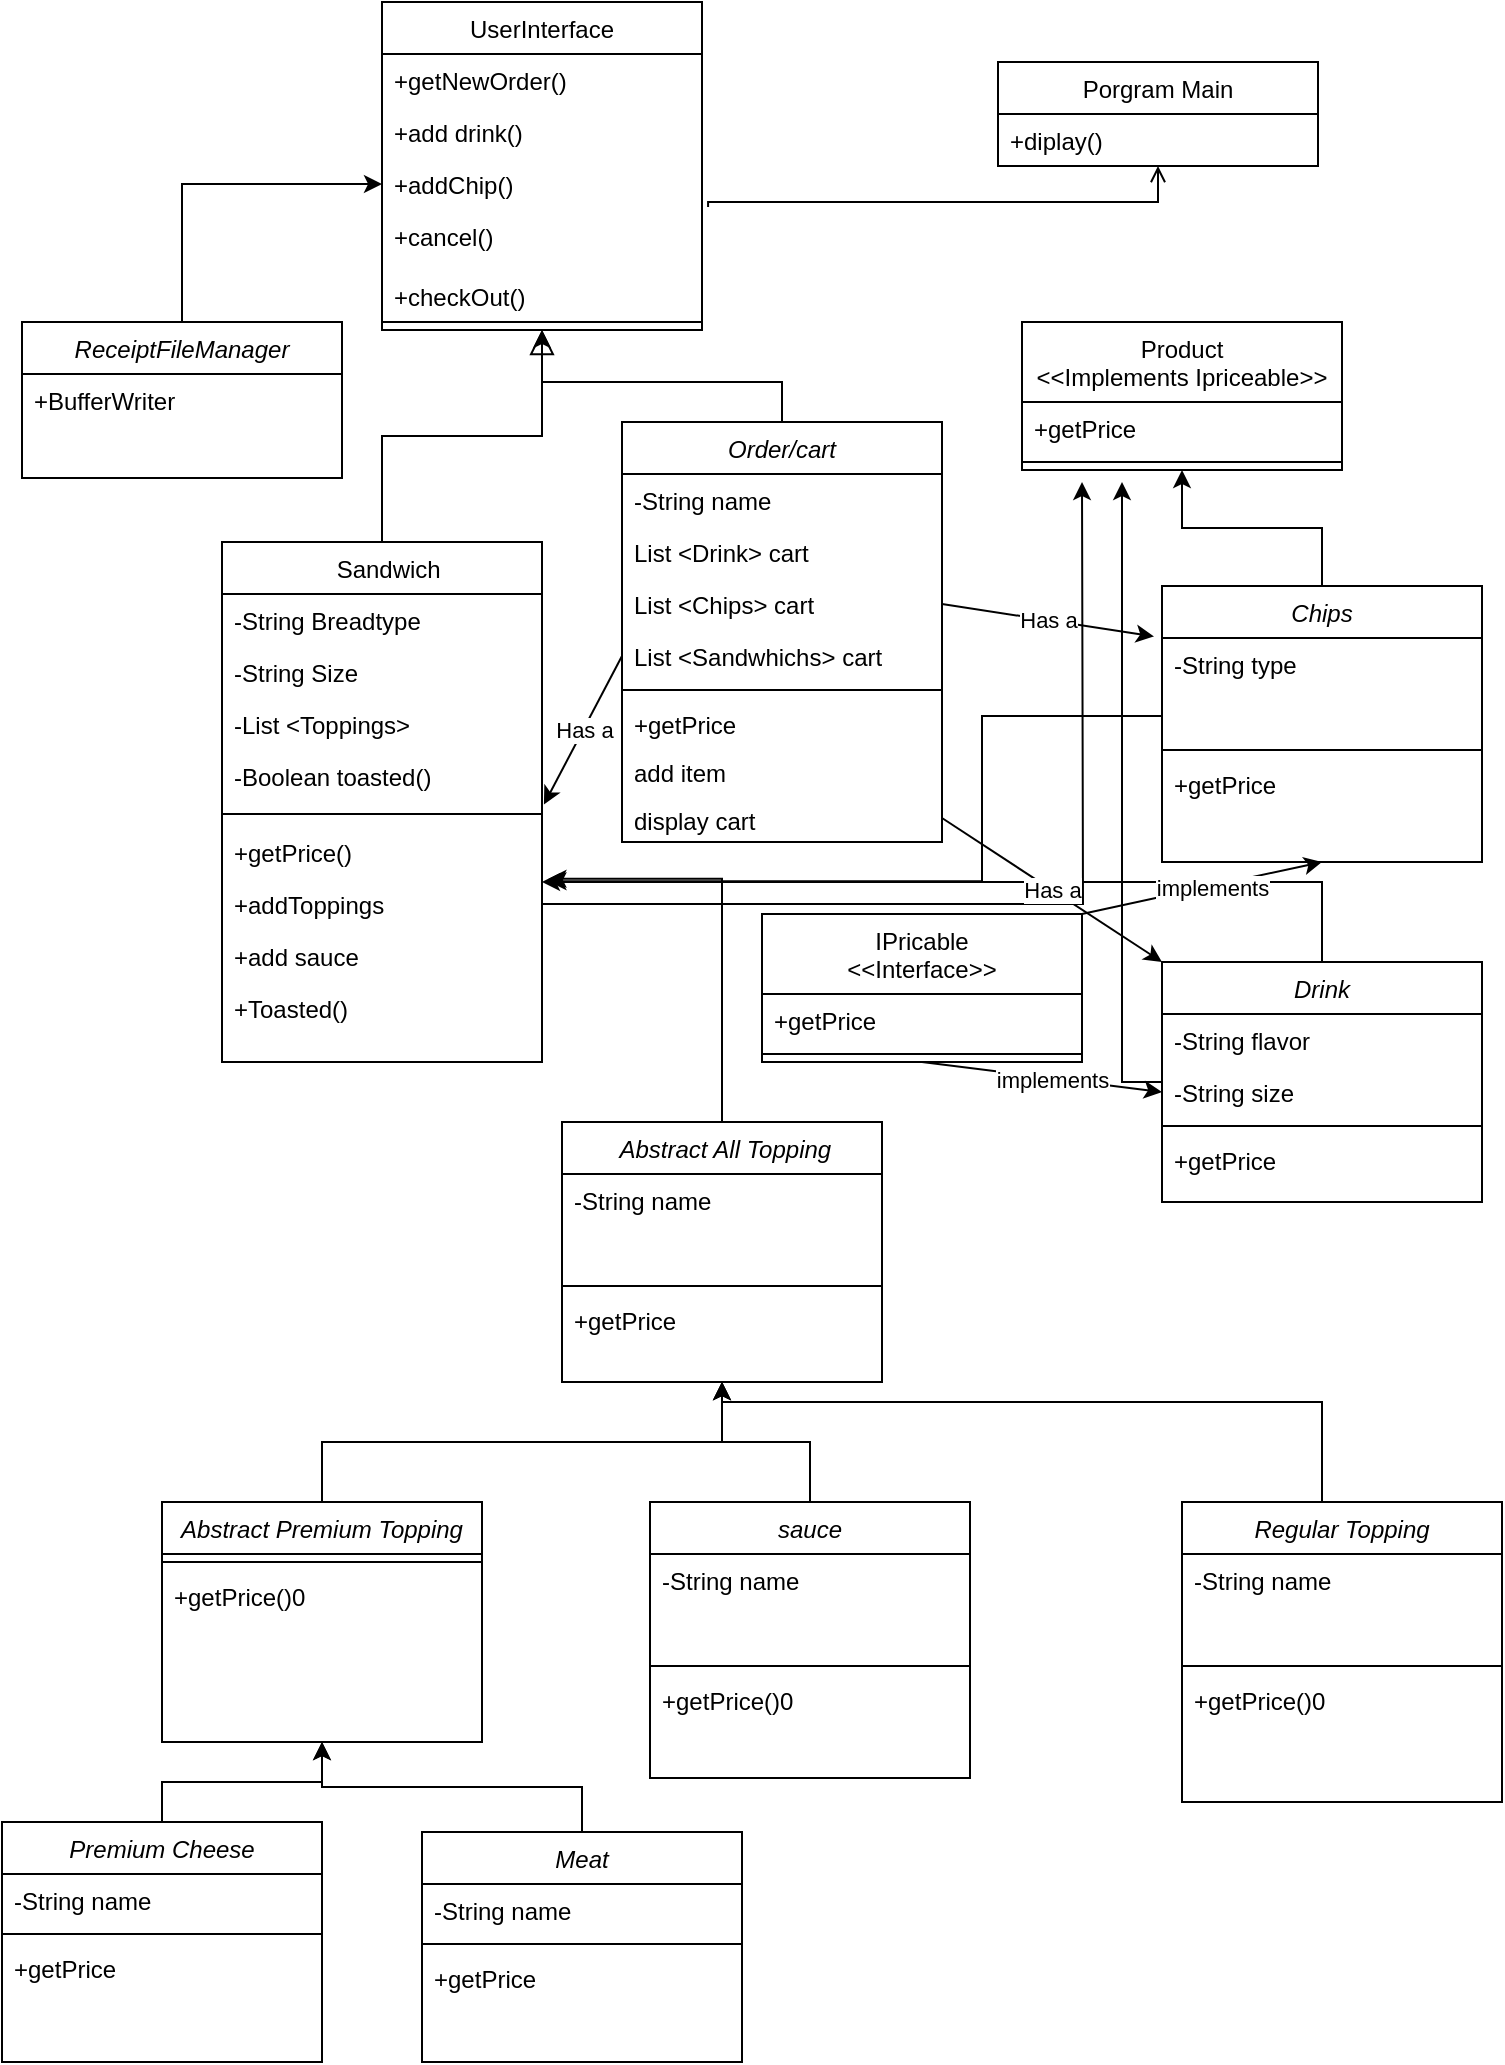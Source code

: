 <mxfile version="24.7.17">
  <diagram id="C5RBs43oDa-KdzZeNtuy" name="Page-1">
    <mxGraphModel dx="1760" dy="740" grid="1" gridSize="10" guides="1" tooltips="1" connect="1" arrows="1" fold="1" page="1" pageScale="1" pageWidth="827" pageHeight="1169" math="0" shadow="0">
      <root>
        <mxCell id="WIyWlLk6GJQsqaUBKTNV-0" />
        <mxCell id="WIyWlLk6GJQsqaUBKTNV-1" parent="WIyWlLk6GJQsqaUBKTNV-0" />
        <mxCell id="zkfFHV4jXpPFQw0GAbJ--6" value="  Sandwich" style="swimlane;fontStyle=0;align=center;verticalAlign=top;childLayout=stackLayout;horizontal=1;startSize=26;horizontalStack=0;resizeParent=1;resizeLast=0;collapsible=1;marginBottom=0;rounded=0;shadow=0;strokeWidth=1;" parent="WIyWlLk6GJQsqaUBKTNV-1" vertex="1">
          <mxGeometry x="120" y="360" width="160" height="260" as="geometry">
            <mxRectangle x="130" y="380" width="160" height="26" as="alternateBounds" />
          </mxGeometry>
        </mxCell>
        <mxCell id="zkfFHV4jXpPFQw0GAbJ--7" value="-String Breadtype&#xa;" style="text;align=left;verticalAlign=top;spacingLeft=4;spacingRight=4;overflow=hidden;rotatable=0;points=[[0,0.5],[1,0.5]];portConstraint=eastwest;" parent="zkfFHV4jXpPFQw0GAbJ--6" vertex="1">
          <mxGeometry y="26" width="160" height="26" as="geometry" />
        </mxCell>
        <mxCell id="zkfFHV4jXpPFQw0GAbJ--8" value="-String Size" style="text;align=left;verticalAlign=top;spacingLeft=4;spacingRight=4;overflow=hidden;rotatable=0;points=[[0,0.5],[1,0.5]];portConstraint=eastwest;rounded=0;shadow=0;html=0;" parent="zkfFHV4jXpPFQw0GAbJ--6" vertex="1">
          <mxGeometry y="52" width="160" height="26" as="geometry" />
        </mxCell>
        <mxCell id="WnvePumeRi0spUDsy9pE-118" value="-List &lt;Toppings&gt;" style="text;align=left;verticalAlign=top;spacingLeft=4;spacingRight=4;overflow=hidden;rotatable=0;points=[[0,0.5],[1,0.5]];portConstraint=eastwest;" parent="zkfFHV4jXpPFQw0GAbJ--6" vertex="1">
          <mxGeometry y="78" width="160" height="26" as="geometry" />
        </mxCell>
        <mxCell id="WnvePumeRi0spUDsy9pE-119" value="-Boolean toasted()" style="text;align=left;verticalAlign=top;spacingLeft=4;spacingRight=4;overflow=hidden;rotatable=0;points=[[0,0.5],[1,0.5]];portConstraint=eastwest;" parent="zkfFHV4jXpPFQw0GAbJ--6" vertex="1">
          <mxGeometry y="104" width="160" height="26" as="geometry" />
        </mxCell>
        <mxCell id="zkfFHV4jXpPFQw0GAbJ--9" value="" style="line;html=1;strokeWidth=1;align=left;verticalAlign=middle;spacingTop=-1;spacingLeft=3;spacingRight=3;rotatable=0;labelPosition=right;points=[];portConstraint=eastwest;" parent="zkfFHV4jXpPFQw0GAbJ--6" vertex="1">
          <mxGeometry y="130" width="160" height="12" as="geometry" />
        </mxCell>
        <mxCell id="WnvePumeRi0spUDsy9pE-21" value="+getPrice()" style="text;align=left;verticalAlign=top;spacingLeft=4;spacingRight=4;overflow=hidden;rotatable=0;points=[[0,0.5],[1,0.5]];portConstraint=eastwest;" parent="zkfFHV4jXpPFQw0GAbJ--6" vertex="1">
          <mxGeometry y="142" width="160" height="26" as="geometry" />
        </mxCell>
        <mxCell id="gB0LFwGG7Khui_sUpHAU-6" style="edgeStyle=orthogonalEdgeStyle;rounded=0;orthogonalLoop=1;jettySize=auto;html=1;" edge="1" parent="zkfFHV4jXpPFQw0GAbJ--6" source="WnvePumeRi0spUDsy9pE-22">
          <mxGeometry relative="1" as="geometry">
            <mxPoint x="430" y="-30" as="targetPoint" />
          </mxGeometry>
        </mxCell>
        <mxCell id="WnvePumeRi0spUDsy9pE-22" value="+addToppings" style="text;align=left;verticalAlign=top;spacingLeft=4;spacingRight=4;overflow=hidden;rotatable=0;points=[[0,0.5],[1,0.5]];portConstraint=eastwest;" parent="zkfFHV4jXpPFQw0GAbJ--6" vertex="1">
          <mxGeometry y="168" width="160" height="26" as="geometry" />
        </mxCell>
        <mxCell id="WnvePumeRi0spUDsy9pE-23" value="+add sauce" style="text;align=left;verticalAlign=top;spacingLeft=4;spacingRight=4;overflow=hidden;rotatable=0;points=[[0,0.5],[1,0.5]];portConstraint=eastwest;" parent="zkfFHV4jXpPFQw0GAbJ--6" vertex="1">
          <mxGeometry y="194" width="160" height="26" as="geometry" />
        </mxCell>
        <mxCell id="zkfFHV4jXpPFQw0GAbJ--11" value="+Toasted() " style="text;align=left;verticalAlign=top;spacingLeft=4;spacingRight=4;overflow=hidden;rotatable=0;points=[[0,0.5],[1,0.5]];portConstraint=eastwest;" parent="zkfFHV4jXpPFQw0GAbJ--6" vertex="1">
          <mxGeometry y="220" width="160" height="26" as="geometry" />
        </mxCell>
        <mxCell id="zkfFHV4jXpPFQw0GAbJ--12" value="" style="endArrow=block;endSize=10;endFill=0;shadow=0;strokeWidth=1;rounded=0;curved=0;edgeStyle=elbowEdgeStyle;elbow=vertical;entryX=0.5;entryY=1;entryDx=0;entryDy=0;" parent="WIyWlLk6GJQsqaUBKTNV-1" source="zkfFHV4jXpPFQw0GAbJ--6" target="WnvePumeRi0spUDsy9pE-9" edge="1">
          <mxGeometry width="160" relative="1" as="geometry">
            <mxPoint x="200" y="203" as="sourcePoint" />
            <mxPoint x="290" y="290" as="targetPoint" />
          </mxGeometry>
        </mxCell>
        <mxCell id="zkfFHV4jXpPFQw0GAbJ--17" value="Porgram Main" style="swimlane;fontStyle=0;align=center;verticalAlign=top;childLayout=stackLayout;horizontal=1;startSize=26;horizontalStack=0;resizeParent=1;resizeLast=0;collapsible=1;marginBottom=0;rounded=0;shadow=0;strokeWidth=1;" parent="WIyWlLk6GJQsqaUBKTNV-1" vertex="1">
          <mxGeometry x="508" y="120" width="160" height="52" as="geometry">
            <mxRectangle x="550" y="140" width="160" height="26" as="alternateBounds" />
          </mxGeometry>
        </mxCell>
        <mxCell id="zkfFHV4jXpPFQw0GAbJ--19" value="+diplay()" style="text;align=left;verticalAlign=top;spacingLeft=4;spacingRight=4;overflow=hidden;rotatable=0;points=[[0,0.5],[1,0.5]];portConstraint=eastwest;rounded=0;shadow=0;html=0;" parent="zkfFHV4jXpPFQw0GAbJ--17" vertex="1">
          <mxGeometry y="26" width="160" height="26" as="geometry" />
        </mxCell>
        <mxCell id="zkfFHV4jXpPFQw0GAbJ--26" value="" style="endArrow=open;shadow=0;strokeWidth=1;rounded=0;curved=0;endFill=1;edgeStyle=elbowEdgeStyle;elbow=vertical;exitX=1.019;exitY=0.944;exitDx=0;exitDy=0;exitPerimeter=0;" parent="WIyWlLk6GJQsqaUBKTNV-1" source="WnvePumeRi0spUDsy9pE-12" target="zkfFHV4jXpPFQw0GAbJ--17" edge="1">
          <mxGeometry x="0.5" y="41" relative="1" as="geometry">
            <mxPoint x="370" y="190" as="sourcePoint" />
            <mxPoint x="540" y="192" as="targetPoint" />
            <mxPoint x="-40" y="32" as="offset" />
            <Array as="points">
              <mxPoint x="360" y="190" />
            </Array>
          </mxGeometry>
        </mxCell>
        <mxCell id="WnvePumeRi0spUDsy9pE-9" value="UserInterface" style="swimlane;fontStyle=0;align=center;verticalAlign=top;childLayout=stackLayout;horizontal=1;startSize=26;horizontalStack=0;resizeParent=1;resizeLast=0;collapsible=1;marginBottom=0;rounded=0;shadow=0;strokeWidth=1;" parent="WIyWlLk6GJQsqaUBKTNV-1" vertex="1">
          <mxGeometry x="200" y="90" width="160" height="164" as="geometry">
            <mxRectangle x="550" y="140" width="160" height="26" as="alternateBounds" />
          </mxGeometry>
        </mxCell>
        <mxCell id="WnvePumeRi0spUDsy9pE-10" value="+getNewOrder()" style="text;align=left;verticalAlign=top;spacingLeft=4;spacingRight=4;overflow=hidden;rotatable=0;points=[[0,0.5],[1,0.5]];portConstraint=eastwest;rounded=0;shadow=0;html=0;" parent="WnvePumeRi0spUDsy9pE-9" vertex="1">
          <mxGeometry y="26" width="160" height="26" as="geometry" />
        </mxCell>
        <mxCell id="WnvePumeRi0spUDsy9pE-11" value="+add drink()" style="text;align=left;verticalAlign=top;spacingLeft=4;spacingRight=4;overflow=hidden;rotatable=0;points=[[0,0.5],[1,0.5]];portConstraint=eastwest;rounded=0;shadow=0;html=0;" parent="WnvePumeRi0spUDsy9pE-9" vertex="1">
          <mxGeometry y="52" width="160" height="26" as="geometry" />
        </mxCell>
        <mxCell id="WnvePumeRi0spUDsy9pE-12" value="+addChip()" style="text;align=left;verticalAlign=top;spacingLeft=4;spacingRight=4;overflow=hidden;rotatable=0;points=[[0,0.5],[1,0.5]];portConstraint=eastwest;rounded=0;shadow=0;html=0;" parent="WnvePumeRi0spUDsy9pE-9" vertex="1">
          <mxGeometry y="78" width="160" height="26" as="geometry" />
        </mxCell>
        <mxCell id="WnvePumeRi0spUDsy9pE-13" value="+cancel()" style="text;align=left;verticalAlign=top;spacingLeft=4;spacingRight=4;overflow=hidden;rotatable=0;points=[[0,0.5],[1,0.5]];portConstraint=eastwest;" parent="WnvePumeRi0spUDsy9pE-9" vertex="1">
          <mxGeometry y="104" width="160" height="30" as="geometry" />
        </mxCell>
        <mxCell id="WnvePumeRi0spUDsy9pE-14" value="+checkOut()" style="text;align=left;verticalAlign=top;spacingLeft=4;spacingRight=4;overflow=hidden;rotatable=0;points=[[0,0.5],[1,0.5]];portConstraint=eastwest;" parent="WnvePumeRi0spUDsy9pE-9" vertex="1">
          <mxGeometry y="134" width="160" height="22" as="geometry" />
        </mxCell>
        <mxCell id="WnvePumeRi0spUDsy9pE-15" value="" style="line;html=1;strokeWidth=1;align=left;verticalAlign=middle;spacingTop=-1;spacingLeft=3;spacingRight=3;rotatable=0;labelPosition=right;points=[];portConstraint=eastwest;" parent="WnvePumeRi0spUDsy9pE-9" vertex="1">
          <mxGeometry y="156" width="160" height="8" as="geometry" />
        </mxCell>
        <mxCell id="WnvePumeRi0spUDsy9pE-17" value="IPricable&#xa;&lt;&lt;Interface&gt;&gt;" style="swimlane;fontStyle=0;align=center;verticalAlign=top;childLayout=stackLayout;horizontal=1;startSize=40;horizontalStack=0;resizeParent=1;resizeLast=0;collapsible=1;marginBottom=0;rounded=0;shadow=0;strokeWidth=1;" parent="WIyWlLk6GJQsqaUBKTNV-1" vertex="1">
          <mxGeometry x="390" y="546" width="160" height="74" as="geometry">
            <mxRectangle x="20" y="110" width="160" height="26" as="alternateBounds" />
          </mxGeometry>
        </mxCell>
        <mxCell id="WnvePumeRi0spUDsy9pE-18" value="+getPrice" style="text;align=left;verticalAlign=top;spacingLeft=4;spacingRight=4;overflow=hidden;rotatable=0;points=[[0,0.5],[1,0.5]];portConstraint=eastwest;rounded=0;shadow=0;html=0;" parent="WnvePumeRi0spUDsy9pE-17" vertex="1">
          <mxGeometry y="40" width="160" height="26" as="geometry" />
        </mxCell>
        <mxCell id="WnvePumeRi0spUDsy9pE-19" value="" style="line;html=1;strokeWidth=1;align=left;verticalAlign=middle;spacingTop=-1;spacingLeft=3;spacingRight=3;rotatable=0;labelPosition=right;points=[];portConstraint=eastwest;" parent="WnvePumeRi0spUDsy9pE-17" vertex="1">
          <mxGeometry y="66" width="160" height="8" as="geometry" />
        </mxCell>
        <mxCell id="WnvePumeRi0spUDsy9pE-143" style="edgeStyle=orthogonalEdgeStyle;rounded=0;orthogonalLoop=1;jettySize=auto;html=1;" parent="WIyWlLk6GJQsqaUBKTNV-1" source="WnvePumeRi0spUDsy9pE-62" edge="1">
          <mxGeometry relative="1" as="geometry">
            <mxPoint x="280" y="530" as="targetPoint" />
            <Array as="points">
              <mxPoint x="670" y="530" />
              <mxPoint x="670" y="530" />
            </Array>
          </mxGeometry>
        </mxCell>
        <mxCell id="gB0LFwGG7Khui_sUpHAU-5" style="edgeStyle=orthogonalEdgeStyle;rounded=0;orthogonalLoop=1;jettySize=auto;html=1;" edge="1" parent="WIyWlLk6GJQsqaUBKTNV-1" source="WnvePumeRi0spUDsy9pE-62">
          <mxGeometry relative="1" as="geometry">
            <mxPoint x="570" y="330" as="targetPoint" />
          </mxGeometry>
        </mxCell>
        <mxCell id="WnvePumeRi0spUDsy9pE-62" value="Drink" style="swimlane;fontStyle=2;align=center;verticalAlign=top;childLayout=stackLayout;horizontal=1;startSize=26;horizontalStack=0;resizeParent=1;resizeLast=0;collapsible=1;marginBottom=0;rounded=0;shadow=0;strokeWidth=1;" parent="WIyWlLk6GJQsqaUBKTNV-1" vertex="1">
          <mxGeometry x="590" y="570" width="160" height="120" as="geometry">
            <mxRectangle x="230" y="140" width="160" height="26" as="alternateBounds" />
          </mxGeometry>
        </mxCell>
        <mxCell id="WnvePumeRi0spUDsy9pE-63" value="-String flavor" style="text;align=left;verticalAlign=top;spacingLeft=4;spacingRight=4;overflow=hidden;rotatable=0;points=[[0,0.5],[1,0.5]];portConstraint=eastwest;" parent="WnvePumeRi0spUDsy9pE-62" vertex="1">
          <mxGeometry y="26" width="160" height="26" as="geometry" />
        </mxCell>
        <mxCell id="WnvePumeRi0spUDsy9pE-64" value="-String size" style="text;align=left;verticalAlign=top;spacingLeft=4;spacingRight=4;overflow=hidden;rotatable=0;points=[[0,0.5],[1,0.5]];portConstraint=eastwest;rounded=0;shadow=0;html=0;" parent="WnvePumeRi0spUDsy9pE-62" vertex="1">
          <mxGeometry y="52" width="160" height="26" as="geometry" />
        </mxCell>
        <mxCell id="WnvePumeRi0spUDsy9pE-67" value="" style="line;html=1;strokeWidth=1;align=left;verticalAlign=middle;spacingTop=-1;spacingLeft=3;spacingRight=3;rotatable=0;labelPosition=right;points=[];portConstraint=eastwest;" parent="WnvePumeRi0spUDsy9pE-62" vertex="1">
          <mxGeometry y="78" width="160" height="8" as="geometry" />
        </mxCell>
        <mxCell id="WnvePumeRi0spUDsy9pE-68" value="+getPrice" style="text;align=left;verticalAlign=top;spacingLeft=4;spacingRight=4;overflow=hidden;rotatable=0;points=[[0,0.5],[1,0.5]];portConstraint=eastwest;" parent="WnvePumeRi0spUDsy9pE-62" vertex="1">
          <mxGeometry y="86" width="160" height="26" as="geometry" />
        </mxCell>
        <mxCell id="WnvePumeRi0spUDsy9pE-139" style="edgeStyle=orthogonalEdgeStyle;rounded=0;orthogonalLoop=1;jettySize=auto;html=1;entryX=0.5;entryY=1;entryDx=0;entryDy=0;" parent="WIyWlLk6GJQsqaUBKTNV-1" source="WnvePumeRi0spUDsy9pE-76" target="WnvePumeRi0spUDsy9pE-121" edge="1">
          <mxGeometry relative="1" as="geometry">
            <mxPoint x="680" y="790" as="targetPoint" />
            <Array as="points">
              <mxPoint x="670" y="790" />
              <mxPoint x="370" y="790" />
            </Array>
          </mxGeometry>
        </mxCell>
        <mxCell id="WnvePumeRi0spUDsy9pE-76" value="Regular Topping" style="swimlane;fontStyle=2;align=center;verticalAlign=top;childLayout=stackLayout;horizontal=1;startSize=26;horizontalStack=0;resizeParent=1;resizeLast=0;collapsible=1;marginBottom=0;rounded=0;shadow=0;strokeWidth=1;" parent="WIyWlLk6GJQsqaUBKTNV-1" vertex="1">
          <mxGeometry x="600" y="840" width="160" height="150" as="geometry">
            <mxRectangle x="230" y="140" width="160" height="26" as="alternateBounds" />
          </mxGeometry>
        </mxCell>
        <mxCell id="WnvePumeRi0spUDsy9pE-77" value="-String name" style="text;align=left;verticalAlign=top;spacingLeft=4;spacingRight=4;overflow=hidden;rotatable=0;points=[[0,0.5],[1,0.5]];portConstraint=eastwest;" parent="WnvePumeRi0spUDsy9pE-76" vertex="1">
          <mxGeometry y="26" width="160" height="26" as="geometry" />
        </mxCell>
        <mxCell id="WnvePumeRi0spUDsy9pE-78" value=" " style="text;align=left;verticalAlign=top;spacingLeft=4;spacingRight=4;overflow=hidden;rotatable=0;points=[[0,0.5],[1,0.5]];portConstraint=eastwest;rounded=0;shadow=0;html=0;" parent="WnvePumeRi0spUDsy9pE-76" vertex="1">
          <mxGeometry y="52" width="160" height="26" as="geometry" />
        </mxCell>
        <mxCell id="WnvePumeRi0spUDsy9pE-79" value="" style="line;html=1;strokeWidth=1;align=left;verticalAlign=middle;spacingTop=-1;spacingLeft=3;spacingRight=3;rotatable=0;labelPosition=right;points=[];portConstraint=eastwest;" parent="WnvePumeRi0spUDsy9pE-76" vertex="1">
          <mxGeometry y="78" width="160" height="8" as="geometry" />
        </mxCell>
        <mxCell id="WnvePumeRi0spUDsy9pE-120" value="+getPrice()0" style="text;align=left;verticalAlign=top;spacingLeft=4;spacingRight=4;overflow=hidden;rotatable=0;points=[[0,0.5],[1,0.5]];portConstraint=eastwest;" parent="WnvePumeRi0spUDsy9pE-76" vertex="1">
          <mxGeometry y="86" width="160" height="26" as="geometry" />
        </mxCell>
        <mxCell id="WnvePumeRi0spUDsy9pE-138" style="edgeStyle=orthogonalEdgeStyle;rounded=0;orthogonalLoop=1;jettySize=auto;html=1;entryX=0.5;entryY=1;entryDx=0;entryDy=0;" parent="WIyWlLk6GJQsqaUBKTNV-1" source="WnvePumeRi0spUDsy9pE-86" target="WnvePumeRi0spUDsy9pE-121" edge="1">
          <mxGeometry relative="1" as="geometry" />
        </mxCell>
        <mxCell id="WnvePumeRi0spUDsy9pE-86" value="sauce" style="swimlane;fontStyle=2;align=center;verticalAlign=top;childLayout=stackLayout;horizontal=1;startSize=26;horizontalStack=0;resizeParent=1;resizeLast=0;collapsible=1;marginBottom=0;rounded=0;shadow=0;strokeWidth=1;" parent="WIyWlLk6GJQsqaUBKTNV-1" vertex="1">
          <mxGeometry x="334" y="840" width="160" height="138" as="geometry">
            <mxRectangle x="230" y="140" width="160" height="26" as="alternateBounds" />
          </mxGeometry>
        </mxCell>
        <mxCell id="WnvePumeRi0spUDsy9pE-87" value="-String name" style="text;align=left;verticalAlign=top;spacingLeft=4;spacingRight=4;overflow=hidden;rotatable=0;points=[[0,0.5],[1,0.5]];portConstraint=eastwest;" parent="WnvePumeRi0spUDsy9pE-86" vertex="1">
          <mxGeometry y="26" width="160" height="26" as="geometry" />
        </mxCell>
        <mxCell id="WnvePumeRi0spUDsy9pE-88" value=" " style="text;align=left;verticalAlign=top;spacingLeft=4;spacingRight=4;overflow=hidden;rotatable=0;points=[[0,0.5],[1,0.5]];portConstraint=eastwest;rounded=0;shadow=0;html=0;" parent="WnvePumeRi0spUDsy9pE-86" vertex="1">
          <mxGeometry y="52" width="160" height="26" as="geometry" />
        </mxCell>
        <mxCell id="WnvePumeRi0spUDsy9pE-89" value="" style="line;html=1;strokeWidth=1;align=left;verticalAlign=middle;spacingTop=-1;spacingLeft=3;spacingRight=3;rotatable=0;labelPosition=right;points=[];portConstraint=eastwest;" parent="WnvePumeRi0spUDsy9pE-86" vertex="1">
          <mxGeometry y="78" width="160" height="8" as="geometry" />
        </mxCell>
        <mxCell id="WnvePumeRi0spUDsy9pE-148" value="+getPrice()0" style="text;align=left;verticalAlign=top;spacingLeft=4;spacingRight=4;overflow=hidden;rotatable=0;points=[[0,0.5],[1,0.5]];portConstraint=eastwest;" parent="WnvePumeRi0spUDsy9pE-86" vertex="1">
          <mxGeometry y="86" width="160" height="26" as="geometry" />
        </mxCell>
        <mxCell id="gB0LFwGG7Khui_sUpHAU-4" style="edgeStyle=orthogonalEdgeStyle;rounded=0;orthogonalLoop=1;jettySize=auto;html=1;entryX=0.5;entryY=1;entryDx=0;entryDy=0;" edge="1" parent="WIyWlLk6GJQsqaUBKTNV-1" source="WnvePumeRi0spUDsy9pE-91" target="gB0LFwGG7Khui_sUpHAU-0">
          <mxGeometry relative="1" as="geometry" />
        </mxCell>
        <mxCell id="WnvePumeRi0spUDsy9pE-91" value="Chips" style="swimlane;fontStyle=2;align=center;verticalAlign=top;childLayout=stackLayout;horizontal=1;startSize=26;horizontalStack=0;resizeParent=1;resizeLast=0;collapsible=1;marginBottom=0;rounded=0;shadow=0;strokeWidth=1;" parent="WIyWlLk6GJQsqaUBKTNV-1" vertex="1">
          <mxGeometry x="590" y="382" width="160" height="138" as="geometry">
            <mxRectangle x="230" y="140" width="160" height="26" as="alternateBounds" />
          </mxGeometry>
        </mxCell>
        <mxCell id="WnvePumeRi0spUDsy9pE-92" value="-String type" style="text;align=left;verticalAlign=top;spacingLeft=4;spacingRight=4;overflow=hidden;rotatable=0;points=[[0,0.5],[1,0.5]];portConstraint=eastwest;" parent="WnvePumeRi0spUDsy9pE-91" vertex="1">
          <mxGeometry y="26" width="160" height="26" as="geometry" />
        </mxCell>
        <mxCell id="WnvePumeRi0spUDsy9pE-93" value=" " style="text;align=left;verticalAlign=top;spacingLeft=4;spacingRight=4;overflow=hidden;rotatable=0;points=[[0,0.5],[1,0.5]];portConstraint=eastwest;rounded=0;shadow=0;html=0;" parent="WnvePumeRi0spUDsy9pE-91" vertex="1">
          <mxGeometry y="52" width="160" height="26" as="geometry" />
        </mxCell>
        <mxCell id="WnvePumeRi0spUDsy9pE-94" value="" style="line;html=1;strokeWidth=1;align=left;verticalAlign=middle;spacingTop=-1;spacingLeft=3;spacingRight=3;rotatable=0;labelPosition=right;points=[];portConstraint=eastwest;" parent="WnvePumeRi0spUDsy9pE-91" vertex="1">
          <mxGeometry y="78" width="160" height="8" as="geometry" />
        </mxCell>
        <mxCell id="WnvePumeRi0spUDsy9pE-95" value="+getPrice" style="text;align=left;verticalAlign=top;spacingLeft=4;spacingRight=4;overflow=hidden;rotatable=0;points=[[0,0.5],[1,0.5]];portConstraint=eastwest;" parent="WnvePumeRi0spUDsy9pE-91" vertex="1">
          <mxGeometry y="86" width="160" height="24" as="geometry" />
        </mxCell>
        <mxCell id="WnvePumeRi0spUDsy9pE-150" style="edgeStyle=orthogonalEdgeStyle;rounded=0;orthogonalLoop=1;jettySize=auto;html=1;entryX=0.5;entryY=1;entryDx=0;entryDy=0;" parent="WIyWlLk6GJQsqaUBKTNV-1" source="WnvePumeRi0spUDsy9pE-96" target="WnvePumeRi0spUDsy9pE-9" edge="1">
          <mxGeometry relative="1" as="geometry">
            <mxPoint x="280" y="280" as="targetPoint" />
            <Array as="points">
              <mxPoint x="400" y="280" />
              <mxPoint x="280" y="280" />
            </Array>
          </mxGeometry>
        </mxCell>
        <mxCell id="WnvePumeRi0spUDsy9pE-96" value="Order/cart" style="swimlane;fontStyle=2;align=center;verticalAlign=top;childLayout=stackLayout;horizontal=1;startSize=26;horizontalStack=0;resizeParent=1;resizeLast=0;collapsible=1;marginBottom=0;rounded=0;shadow=0;strokeWidth=1;" parent="WIyWlLk6GJQsqaUBKTNV-1" vertex="1">
          <mxGeometry x="320" y="300" width="160" height="210" as="geometry">
            <mxRectangle x="230" y="140" width="160" height="26" as="alternateBounds" />
          </mxGeometry>
        </mxCell>
        <mxCell id="WnvePumeRi0spUDsy9pE-97" value="-String name" style="text;align=left;verticalAlign=top;spacingLeft=4;spacingRight=4;overflow=hidden;rotatable=0;points=[[0,0.5],[1,0.5]];portConstraint=eastwest;" parent="WnvePumeRi0spUDsy9pE-96" vertex="1">
          <mxGeometry y="26" width="160" height="26" as="geometry" />
        </mxCell>
        <mxCell id="WnvePumeRi0spUDsy9pE-98" value="List &lt;Drink&gt; cart" style="text;align=left;verticalAlign=top;spacingLeft=4;spacingRight=4;overflow=hidden;rotatable=0;points=[[0,0.5],[1,0.5]];portConstraint=eastwest;rounded=0;shadow=0;html=0;" parent="WnvePumeRi0spUDsy9pE-96" vertex="1">
          <mxGeometry y="52" width="160" height="26" as="geometry" />
        </mxCell>
        <mxCell id="WnvePumeRi0spUDsy9pE-152" value="List &lt;Chips&gt; cart" style="text;align=left;verticalAlign=top;spacingLeft=4;spacingRight=4;overflow=hidden;rotatable=0;points=[[0,0.5],[1,0.5]];portConstraint=eastwest;rounded=0;shadow=0;html=0;" parent="WnvePumeRi0spUDsy9pE-96" vertex="1">
          <mxGeometry y="78" width="160" height="26" as="geometry" />
        </mxCell>
        <mxCell id="WnvePumeRi0spUDsy9pE-153" value="List &lt;Sandwhichs&gt; cart" style="text;align=left;verticalAlign=top;spacingLeft=4;spacingRight=4;overflow=hidden;rotatable=0;points=[[0,0.5],[1,0.5]];portConstraint=eastwest;rounded=0;shadow=0;html=0;" parent="WnvePumeRi0spUDsy9pE-96" vertex="1">
          <mxGeometry y="104" width="160" height="26" as="geometry" />
        </mxCell>
        <mxCell id="WnvePumeRi0spUDsy9pE-99" value="" style="line;html=1;strokeWidth=1;align=left;verticalAlign=middle;spacingTop=-1;spacingLeft=3;spacingRight=3;rotatable=0;labelPosition=right;points=[];portConstraint=eastwest;" parent="WnvePumeRi0spUDsy9pE-96" vertex="1">
          <mxGeometry y="130" width="160" height="8" as="geometry" />
        </mxCell>
        <mxCell id="WnvePumeRi0spUDsy9pE-100" value="+getPrice" style="text;align=left;verticalAlign=top;spacingLeft=4;spacingRight=4;overflow=hidden;rotatable=0;points=[[0,0.5],[1,0.5]];portConstraint=eastwest;" parent="WnvePumeRi0spUDsy9pE-96" vertex="1">
          <mxGeometry y="138" width="160" height="24" as="geometry" />
        </mxCell>
        <mxCell id="WnvePumeRi0spUDsy9pE-101" value="add item&#xa;" style="text;align=left;verticalAlign=top;spacingLeft=4;spacingRight=4;overflow=hidden;rotatable=0;points=[[0,0.5],[1,0.5]];portConstraint=eastwest;" parent="WnvePumeRi0spUDsy9pE-96" vertex="1">
          <mxGeometry y="162" width="160" height="24" as="geometry" />
        </mxCell>
        <mxCell id="WnvePumeRi0spUDsy9pE-102" value="display cart&#xa;" style="text;align=left;verticalAlign=top;spacingLeft=4;spacingRight=4;overflow=hidden;rotatable=0;points=[[0,0.5],[1,0.5]];portConstraint=eastwest;" parent="WnvePumeRi0spUDsy9pE-96" vertex="1">
          <mxGeometry y="186" width="160" height="24" as="geometry" />
        </mxCell>
        <mxCell id="WnvePumeRi0spUDsy9pE-149" style="edgeStyle=orthogonalEdgeStyle;rounded=0;orthogonalLoop=1;jettySize=auto;html=1;entryX=0;entryY=0.5;entryDx=0;entryDy=0;" parent="WIyWlLk6GJQsqaUBKTNV-1" source="WnvePumeRi0spUDsy9pE-113" target="WnvePumeRi0spUDsy9pE-12" edge="1">
          <mxGeometry relative="1" as="geometry">
            <mxPoint x="100" y="190" as="targetPoint" />
            <Array as="points">
              <mxPoint x="100" y="181" />
            </Array>
          </mxGeometry>
        </mxCell>
        <mxCell id="WnvePumeRi0spUDsy9pE-113" value="ReceiptFileManager" style="swimlane;fontStyle=2;align=center;verticalAlign=top;childLayout=stackLayout;horizontal=1;startSize=26;horizontalStack=0;resizeParent=1;resizeLast=0;collapsible=1;marginBottom=0;rounded=0;shadow=0;strokeWidth=1;" parent="WIyWlLk6GJQsqaUBKTNV-1" vertex="1">
          <mxGeometry x="20" y="250" width="160" height="78" as="geometry">
            <mxRectangle x="230" y="140" width="160" height="26" as="alternateBounds" />
          </mxGeometry>
        </mxCell>
        <mxCell id="WnvePumeRi0spUDsy9pE-114" value="+BufferWriter" style="text;align=left;verticalAlign=top;spacingLeft=4;spacingRight=4;overflow=hidden;rotatable=0;points=[[0,0.5],[1,0.5]];portConstraint=eastwest;" parent="WnvePumeRi0spUDsy9pE-113" vertex="1">
          <mxGeometry y="26" width="160" height="26" as="geometry" />
        </mxCell>
        <mxCell id="WnvePumeRi0spUDsy9pE-115" value=" " style="text;align=left;verticalAlign=top;spacingLeft=4;spacingRight=4;overflow=hidden;rotatable=0;points=[[0,0.5],[1,0.5]];portConstraint=eastwest;rounded=0;shadow=0;html=0;" parent="WnvePumeRi0spUDsy9pE-113" vertex="1">
          <mxGeometry y="52" width="160" height="26" as="geometry" />
        </mxCell>
        <mxCell id="WnvePumeRi0spUDsy9pE-147" style="edgeStyle=orthogonalEdgeStyle;rounded=0;orthogonalLoop=1;jettySize=auto;html=1;entryX=1.02;entryY=0.015;entryDx=0;entryDy=0;entryPerimeter=0;" parent="WIyWlLk6GJQsqaUBKTNV-1" source="WnvePumeRi0spUDsy9pE-121" target="WnvePumeRi0spUDsy9pE-22" edge="1">
          <mxGeometry relative="1" as="geometry">
            <mxPoint x="370" y="530" as="targetPoint" />
            <Array as="points">
              <mxPoint x="370" y="528" />
            </Array>
          </mxGeometry>
        </mxCell>
        <mxCell id="WnvePumeRi0spUDsy9pE-121" value=" Abstract All Topping" style="swimlane;fontStyle=2;align=center;verticalAlign=top;childLayout=stackLayout;horizontal=1;startSize=26;horizontalStack=0;resizeParent=1;resizeLast=0;collapsible=1;marginBottom=0;rounded=0;shadow=0;strokeWidth=1;" parent="WIyWlLk6GJQsqaUBKTNV-1" vertex="1">
          <mxGeometry x="290" y="650" width="160" height="130" as="geometry">
            <mxRectangle x="230" y="140" width="160" height="26" as="alternateBounds" />
          </mxGeometry>
        </mxCell>
        <mxCell id="WnvePumeRi0spUDsy9pE-122" value="-String name" style="text;align=left;verticalAlign=top;spacingLeft=4;spacingRight=4;overflow=hidden;rotatable=0;points=[[0,0.5],[1,0.5]];portConstraint=eastwest;" parent="WnvePumeRi0spUDsy9pE-121" vertex="1">
          <mxGeometry y="26" width="160" height="26" as="geometry" />
        </mxCell>
        <mxCell id="WnvePumeRi0spUDsy9pE-123" value=" " style="text;align=left;verticalAlign=top;spacingLeft=4;spacingRight=4;overflow=hidden;rotatable=0;points=[[0,0.5],[1,0.5]];portConstraint=eastwest;rounded=0;shadow=0;html=0;" parent="WnvePumeRi0spUDsy9pE-121" vertex="1">
          <mxGeometry y="52" width="160" height="26" as="geometry" />
        </mxCell>
        <mxCell id="WnvePumeRi0spUDsy9pE-124" value="" style="line;html=1;strokeWidth=1;align=left;verticalAlign=middle;spacingTop=-1;spacingLeft=3;spacingRight=3;rotatable=0;labelPosition=right;points=[];portConstraint=eastwest;" parent="WnvePumeRi0spUDsy9pE-121" vertex="1">
          <mxGeometry y="78" width="160" height="8" as="geometry" />
        </mxCell>
        <mxCell id="WnvePumeRi0spUDsy9pE-125" value="+getPrice" style="text;align=left;verticalAlign=top;spacingLeft=4;spacingRight=4;overflow=hidden;rotatable=0;points=[[0,0.5],[1,0.5]];portConstraint=eastwest;" parent="WnvePumeRi0spUDsy9pE-121" vertex="1">
          <mxGeometry y="86" width="160" height="26" as="geometry" />
        </mxCell>
        <mxCell id="WnvePumeRi0spUDsy9pE-141" style="edgeStyle=orthogonalEdgeStyle;rounded=0;orthogonalLoop=1;jettySize=auto;html=1;entryX=0.5;entryY=1;entryDx=0;entryDy=0;" parent="WIyWlLk6GJQsqaUBKTNV-1" source="WnvePumeRi0spUDsy9pE-126" target="zkfFHV4jXpPFQw0GAbJ--0" edge="1">
          <mxGeometry relative="1" as="geometry" />
        </mxCell>
        <mxCell id="WnvePumeRi0spUDsy9pE-126" value="Premium Cheese" style="swimlane;fontStyle=2;align=center;verticalAlign=top;childLayout=stackLayout;horizontal=1;startSize=26;horizontalStack=0;resizeParent=1;resizeLast=0;collapsible=1;marginBottom=0;rounded=0;shadow=0;strokeWidth=1;" parent="WIyWlLk6GJQsqaUBKTNV-1" vertex="1">
          <mxGeometry x="10" y="1000" width="160" height="120" as="geometry">
            <mxRectangle x="230" y="140" width="160" height="26" as="alternateBounds" />
          </mxGeometry>
        </mxCell>
        <mxCell id="WnvePumeRi0spUDsy9pE-127" value="-String name" style="text;align=left;verticalAlign=top;spacingLeft=4;spacingRight=4;overflow=hidden;rotatable=0;points=[[0,0.5],[1,0.5]];portConstraint=eastwest;" parent="WnvePumeRi0spUDsy9pE-126" vertex="1">
          <mxGeometry y="26" width="160" height="26" as="geometry" />
        </mxCell>
        <mxCell id="WnvePumeRi0spUDsy9pE-129" value="" style="line;html=1;strokeWidth=1;align=left;verticalAlign=middle;spacingTop=-1;spacingLeft=3;spacingRight=3;rotatable=0;labelPosition=right;points=[];portConstraint=eastwest;" parent="WnvePumeRi0spUDsy9pE-126" vertex="1">
          <mxGeometry y="52" width="160" height="8" as="geometry" />
        </mxCell>
        <mxCell id="WnvePumeRi0spUDsy9pE-130" value="+getPrice" style="text;align=left;verticalAlign=top;spacingLeft=4;spacingRight=4;overflow=hidden;rotatable=0;points=[[0,0.5],[1,0.5]];portConstraint=eastwest;" parent="WnvePumeRi0spUDsy9pE-126" vertex="1">
          <mxGeometry y="60" width="160" height="26" as="geometry" />
        </mxCell>
        <mxCell id="WnvePumeRi0spUDsy9pE-140" style="edgeStyle=orthogonalEdgeStyle;rounded=0;orthogonalLoop=1;jettySize=auto;html=1;entryX=0.5;entryY=1;entryDx=0;entryDy=0;" parent="WIyWlLk6GJQsqaUBKTNV-1" source="WnvePumeRi0spUDsy9pE-131" target="zkfFHV4jXpPFQw0GAbJ--0" edge="1">
          <mxGeometry relative="1" as="geometry" />
        </mxCell>
        <mxCell id="WnvePumeRi0spUDsy9pE-131" value="Meat" style="swimlane;fontStyle=2;align=center;verticalAlign=top;childLayout=stackLayout;horizontal=1;startSize=26;horizontalStack=0;resizeParent=1;resizeLast=0;collapsible=1;marginBottom=0;rounded=0;shadow=0;strokeWidth=1;" parent="WIyWlLk6GJQsqaUBKTNV-1" vertex="1">
          <mxGeometry x="220" y="1005" width="160" height="115" as="geometry">
            <mxRectangle x="230" y="140" width="160" height="26" as="alternateBounds" />
          </mxGeometry>
        </mxCell>
        <mxCell id="WnvePumeRi0spUDsy9pE-132" value="-String name" style="text;align=left;verticalAlign=top;spacingLeft=4;spacingRight=4;overflow=hidden;rotatable=0;points=[[0,0.5],[1,0.5]];portConstraint=eastwest;" parent="WnvePumeRi0spUDsy9pE-131" vertex="1">
          <mxGeometry y="26" width="160" height="26" as="geometry" />
        </mxCell>
        <mxCell id="WnvePumeRi0spUDsy9pE-134" value="" style="line;html=1;strokeWidth=1;align=left;verticalAlign=middle;spacingTop=-1;spacingLeft=3;spacingRight=3;rotatable=0;labelPosition=right;points=[];portConstraint=eastwest;" parent="WnvePumeRi0spUDsy9pE-131" vertex="1">
          <mxGeometry y="52" width="160" height="8" as="geometry" />
        </mxCell>
        <mxCell id="WnvePumeRi0spUDsy9pE-135" value="+getPrice" style="text;align=left;verticalAlign=top;spacingLeft=4;spacingRight=4;overflow=hidden;rotatable=0;points=[[0,0.5],[1,0.5]];portConstraint=eastwest;" parent="WnvePumeRi0spUDsy9pE-131" vertex="1">
          <mxGeometry y="60" width="160" height="26" as="geometry" />
        </mxCell>
        <mxCell id="WnvePumeRi0spUDsy9pE-137" style="edgeStyle=orthogonalEdgeStyle;rounded=0;orthogonalLoop=1;jettySize=auto;html=1;exitX=0.5;exitY=0;exitDx=0;exitDy=0;entryX=0.5;entryY=1;entryDx=0;entryDy=0;" parent="WIyWlLk6GJQsqaUBKTNV-1" source="zkfFHV4jXpPFQw0GAbJ--0" target="WnvePumeRi0spUDsy9pE-121" edge="1">
          <mxGeometry relative="1" as="geometry" />
        </mxCell>
        <mxCell id="zkfFHV4jXpPFQw0GAbJ--0" value="Abstract Premium Topping" style="swimlane;fontStyle=2;align=center;verticalAlign=top;childLayout=stackLayout;horizontal=1;startSize=26;horizontalStack=0;resizeParent=1;resizeLast=0;collapsible=1;marginBottom=0;rounded=0;shadow=0;strokeWidth=1;" parent="WIyWlLk6GJQsqaUBKTNV-1" vertex="1">
          <mxGeometry x="90" y="840" width="160" height="120" as="geometry">
            <mxRectangle x="230" y="140" width="160" height="26" as="alternateBounds" />
          </mxGeometry>
        </mxCell>
        <mxCell id="zkfFHV4jXpPFQw0GAbJ--4" value="" style="line;html=1;strokeWidth=1;align=left;verticalAlign=middle;spacingTop=-1;spacingLeft=3;spacingRight=3;rotatable=0;labelPosition=right;points=[];portConstraint=eastwest;" parent="zkfFHV4jXpPFQw0GAbJ--0" vertex="1">
          <mxGeometry y="26" width="160" height="8" as="geometry" />
        </mxCell>
        <mxCell id="zkfFHV4jXpPFQw0GAbJ--5" value="+getPrice()0" style="text;align=left;verticalAlign=top;spacingLeft=4;spacingRight=4;overflow=hidden;rotatable=0;points=[[0,0.5],[1,0.5]];portConstraint=eastwest;" parent="zkfFHV4jXpPFQw0GAbJ--0" vertex="1">
          <mxGeometry y="34" width="160" height="26" as="geometry" />
        </mxCell>
        <mxCell id="WnvePumeRi0spUDsy9pE-145" style="edgeStyle=orthogonalEdgeStyle;rounded=0;orthogonalLoop=1;jettySize=auto;html=1;entryX=1.02;entryY=0.062;entryDx=0;entryDy=0;entryPerimeter=0;" parent="WIyWlLk6GJQsqaUBKTNV-1" source="WnvePumeRi0spUDsy9pE-93" target="WnvePumeRi0spUDsy9pE-22" edge="1">
          <mxGeometry relative="1" as="geometry">
            <mxPoint x="500" y="540" as="targetPoint" />
            <Array as="points">
              <mxPoint x="500" y="447" />
              <mxPoint x="500" y="530" />
            </Array>
          </mxGeometry>
        </mxCell>
        <mxCell id="WnvePumeRi0spUDsy9pE-169" value="" style="endArrow=classic;html=1;rounded=0;entryX=0;entryY=0.5;entryDx=0;entryDy=0;exitX=0.5;exitY=1;exitDx=0;exitDy=0;" parent="WIyWlLk6GJQsqaUBKTNV-1" source="WnvePumeRi0spUDsy9pE-17" target="WnvePumeRi0spUDsy9pE-64" edge="1">
          <mxGeometry relative="1" as="geometry">
            <mxPoint x="508" y="700" as="sourcePoint" />
            <mxPoint x="706" y="780" as="targetPoint" />
          </mxGeometry>
        </mxCell>
        <mxCell id="WnvePumeRi0spUDsy9pE-170" value="Label" style="edgeLabel;resizable=0;html=1;;align=center;verticalAlign=middle;" parent="WnvePumeRi0spUDsy9pE-169" connectable="0" vertex="1">
          <mxGeometry relative="1" as="geometry" />
        </mxCell>
        <mxCell id="WnvePumeRi0spUDsy9pE-171" value="implements" style="edgeLabel;html=1;align=center;verticalAlign=middle;resizable=0;points=[];" parent="WnvePumeRi0spUDsy9pE-169" vertex="1" connectable="0">
          <mxGeometry x="0.06" y="-1" relative="1" as="geometry">
            <mxPoint x="1" as="offset" />
          </mxGeometry>
        </mxCell>
        <mxCell id="WnvePumeRi0spUDsy9pE-172" value="" style="endArrow=classic;html=1;rounded=0;exitX=1;exitY=0;exitDx=0;exitDy=0;entryX=0.5;entryY=1;entryDx=0;entryDy=0;" parent="WIyWlLk6GJQsqaUBKTNV-1" source="WnvePumeRi0spUDsy9pE-17" target="WnvePumeRi0spUDsy9pE-91" edge="1">
          <mxGeometry relative="1" as="geometry">
            <mxPoint x="698" y="810" as="sourcePoint" />
            <mxPoint x="798" y="810" as="targetPoint" />
          </mxGeometry>
        </mxCell>
        <mxCell id="WnvePumeRi0spUDsy9pE-173" value="Label" style="edgeLabel;resizable=0;html=1;;align=center;verticalAlign=middle;" parent="WnvePumeRi0spUDsy9pE-172" connectable="0" vertex="1">
          <mxGeometry relative="1" as="geometry" />
        </mxCell>
        <mxCell id="WnvePumeRi0spUDsy9pE-174" value="implements" style="edgeLabel;html=1;align=center;verticalAlign=middle;resizable=0;points=[];" parent="WnvePumeRi0spUDsy9pE-172" vertex="1" connectable="0">
          <mxGeometry x="0.06" y="-1" relative="1" as="geometry">
            <mxPoint x="1" as="offset" />
          </mxGeometry>
        </mxCell>
        <mxCell id="WnvePumeRi0spUDsy9pE-175" value="" style="endArrow=classic;html=1;rounded=0;entryX=-0.025;entryY=-0.029;entryDx=0;entryDy=0;entryPerimeter=0;exitX=1;exitY=0.5;exitDx=0;exitDy=0;" parent="WIyWlLk6GJQsqaUBKTNV-1" source="WnvePumeRi0spUDsy9pE-152" target="WnvePumeRi0spUDsy9pE-92" edge="1">
          <mxGeometry relative="1" as="geometry">
            <mxPoint x="494" y="320" as="sourcePoint" />
            <mxPoint x="594" y="320" as="targetPoint" />
          </mxGeometry>
        </mxCell>
        <mxCell id="WnvePumeRi0spUDsy9pE-176" value="Has a" style="edgeLabel;resizable=0;html=1;;align=center;verticalAlign=middle;" parent="WnvePumeRi0spUDsy9pE-175" connectable="0" vertex="1">
          <mxGeometry relative="1" as="geometry" />
        </mxCell>
        <mxCell id="WnvePumeRi0spUDsy9pE-178" value="" style="endArrow=classic;html=1;rounded=0;exitX=1;exitY=0.5;exitDx=0;exitDy=0;entryX=0;entryY=0;entryDx=0;entryDy=0;" parent="WIyWlLk6GJQsqaUBKTNV-1" source="WnvePumeRi0spUDsy9pE-102" target="WnvePumeRi0spUDsy9pE-62" edge="1">
          <mxGeometry relative="1" as="geometry">
            <mxPoint x="718" y="830" as="sourcePoint" />
            <mxPoint x="818" y="830" as="targetPoint" />
          </mxGeometry>
        </mxCell>
        <mxCell id="WnvePumeRi0spUDsy9pE-179" value="Has a" style="edgeLabel;resizable=0;html=1;;align=center;verticalAlign=middle;" parent="WnvePumeRi0spUDsy9pE-178" connectable="0" vertex="1">
          <mxGeometry relative="1" as="geometry" />
        </mxCell>
        <mxCell id="WnvePumeRi0spUDsy9pE-180" value="" style="endArrow=classic;html=1;rounded=0;exitX=0;exitY=0.5;exitDx=0;exitDy=0;entryX=1.006;entryY=1.048;entryDx=0;entryDy=0;entryPerimeter=0;" parent="WIyWlLk6GJQsqaUBKTNV-1" source="WnvePumeRi0spUDsy9pE-153" target="WnvePumeRi0spUDsy9pE-119" edge="1">
          <mxGeometry relative="1" as="geometry">
            <mxPoint x="80" y="730" as="sourcePoint" />
            <mxPoint x="180" y="730" as="targetPoint" />
          </mxGeometry>
        </mxCell>
        <mxCell id="WnvePumeRi0spUDsy9pE-181" value="Has a" style="edgeLabel;resizable=0;html=1;;align=center;verticalAlign=middle;" parent="WnvePumeRi0spUDsy9pE-180" connectable="0" vertex="1">
          <mxGeometry relative="1" as="geometry" />
        </mxCell>
        <mxCell id="gB0LFwGG7Khui_sUpHAU-0" value="Product&#xa;&lt;&lt;Implements Ipriceable&gt;&gt;" style="swimlane;fontStyle=0;align=center;verticalAlign=top;childLayout=stackLayout;horizontal=1;startSize=40;horizontalStack=0;resizeParent=1;resizeLast=0;collapsible=1;marginBottom=0;rounded=0;shadow=0;strokeWidth=1;" vertex="1" parent="WIyWlLk6GJQsqaUBKTNV-1">
          <mxGeometry x="520" y="250" width="160" height="74" as="geometry">
            <mxRectangle x="20" y="110" width="160" height="26" as="alternateBounds" />
          </mxGeometry>
        </mxCell>
        <mxCell id="gB0LFwGG7Khui_sUpHAU-1" value="+getPrice" style="text;align=left;verticalAlign=top;spacingLeft=4;spacingRight=4;overflow=hidden;rotatable=0;points=[[0,0.5],[1,0.5]];portConstraint=eastwest;rounded=0;shadow=0;html=0;" vertex="1" parent="gB0LFwGG7Khui_sUpHAU-0">
          <mxGeometry y="40" width="160" height="26" as="geometry" />
        </mxCell>
        <mxCell id="gB0LFwGG7Khui_sUpHAU-2" value="" style="line;html=1;strokeWidth=1;align=left;verticalAlign=middle;spacingTop=-1;spacingLeft=3;spacingRight=3;rotatable=0;labelPosition=right;points=[];portConstraint=eastwest;" vertex="1" parent="gB0LFwGG7Khui_sUpHAU-0">
          <mxGeometry y="66" width="160" height="8" as="geometry" />
        </mxCell>
      </root>
    </mxGraphModel>
  </diagram>
</mxfile>
